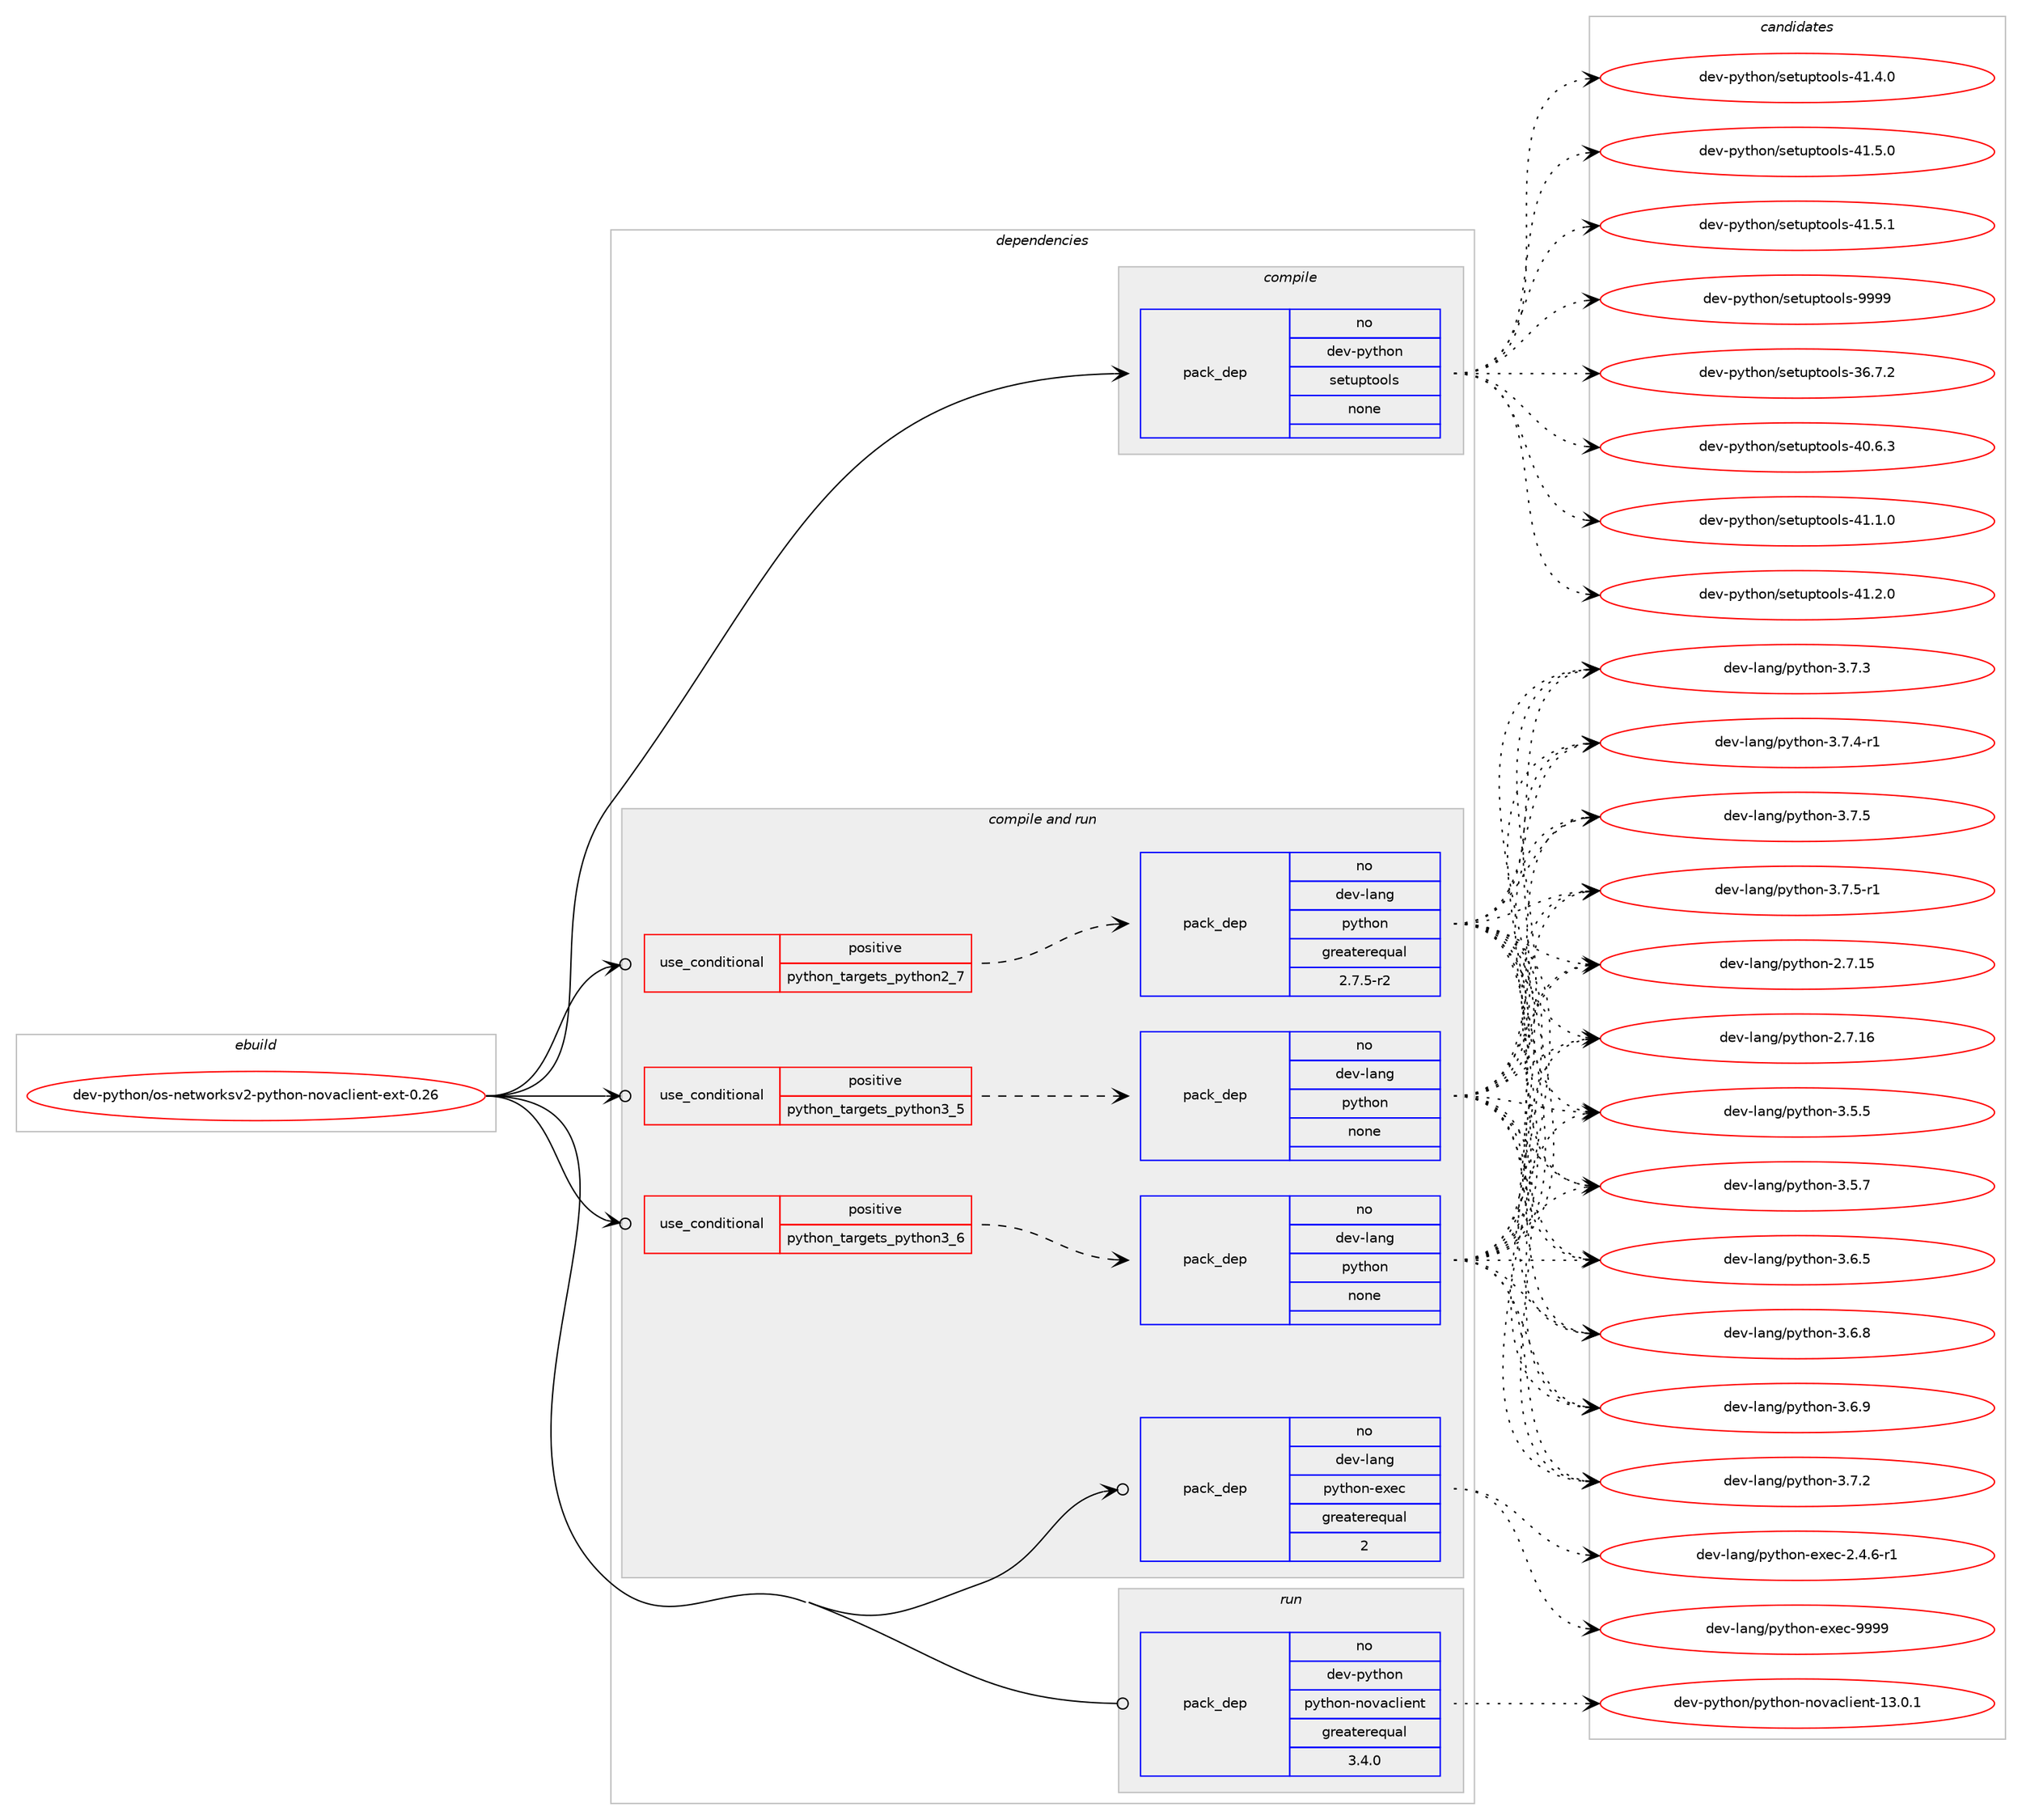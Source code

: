 digraph prolog {

# *************
# Graph options
# *************

newrank=true;
concentrate=true;
compound=true;
graph [rankdir=LR,fontname=Helvetica,fontsize=10,ranksep=1.5];#, ranksep=2.5, nodesep=0.2];
edge  [arrowhead=vee];
node  [fontname=Helvetica,fontsize=10];

# **********
# The ebuild
# **********

subgraph cluster_leftcol {
color=gray;
rank=same;
label=<<i>ebuild</i>>;
id [label="dev-python/os-networksv2-python-novaclient-ext-0.26", color=red, width=4, href="../dev-python/os-networksv2-python-novaclient-ext-0.26.svg"];
}

# ****************
# The dependencies
# ****************

subgraph cluster_midcol {
color=gray;
label=<<i>dependencies</i>>;
subgraph cluster_compile {
fillcolor="#eeeeee";
style=filled;
label=<<i>compile</i>>;
subgraph pack462795 {
dependency618243 [label=<<TABLE BORDER="0" CELLBORDER="1" CELLSPACING="0" CELLPADDING="4" WIDTH="220"><TR><TD ROWSPAN="6" CELLPADDING="30">pack_dep</TD></TR><TR><TD WIDTH="110">no</TD></TR><TR><TD>dev-python</TD></TR><TR><TD>setuptools</TD></TR><TR><TD>none</TD></TR><TR><TD></TD></TR></TABLE>>, shape=none, color=blue];
}
id:e -> dependency618243:w [weight=20,style="solid",arrowhead="vee"];
}
subgraph cluster_compileandrun {
fillcolor="#eeeeee";
style=filled;
label=<<i>compile and run</i>>;
subgraph cond143640 {
dependency618244 [label=<<TABLE BORDER="0" CELLBORDER="1" CELLSPACING="0" CELLPADDING="4"><TR><TD ROWSPAN="3" CELLPADDING="10">use_conditional</TD></TR><TR><TD>positive</TD></TR><TR><TD>python_targets_python2_7</TD></TR></TABLE>>, shape=none, color=red];
subgraph pack462796 {
dependency618245 [label=<<TABLE BORDER="0" CELLBORDER="1" CELLSPACING="0" CELLPADDING="4" WIDTH="220"><TR><TD ROWSPAN="6" CELLPADDING="30">pack_dep</TD></TR><TR><TD WIDTH="110">no</TD></TR><TR><TD>dev-lang</TD></TR><TR><TD>python</TD></TR><TR><TD>greaterequal</TD></TR><TR><TD>2.7.5-r2</TD></TR></TABLE>>, shape=none, color=blue];
}
dependency618244:e -> dependency618245:w [weight=20,style="dashed",arrowhead="vee"];
}
id:e -> dependency618244:w [weight=20,style="solid",arrowhead="odotvee"];
subgraph cond143641 {
dependency618246 [label=<<TABLE BORDER="0" CELLBORDER="1" CELLSPACING="0" CELLPADDING="4"><TR><TD ROWSPAN="3" CELLPADDING="10">use_conditional</TD></TR><TR><TD>positive</TD></TR><TR><TD>python_targets_python3_5</TD></TR></TABLE>>, shape=none, color=red];
subgraph pack462797 {
dependency618247 [label=<<TABLE BORDER="0" CELLBORDER="1" CELLSPACING="0" CELLPADDING="4" WIDTH="220"><TR><TD ROWSPAN="6" CELLPADDING="30">pack_dep</TD></TR><TR><TD WIDTH="110">no</TD></TR><TR><TD>dev-lang</TD></TR><TR><TD>python</TD></TR><TR><TD>none</TD></TR><TR><TD></TD></TR></TABLE>>, shape=none, color=blue];
}
dependency618246:e -> dependency618247:w [weight=20,style="dashed",arrowhead="vee"];
}
id:e -> dependency618246:w [weight=20,style="solid",arrowhead="odotvee"];
subgraph cond143642 {
dependency618248 [label=<<TABLE BORDER="0" CELLBORDER="1" CELLSPACING="0" CELLPADDING="4"><TR><TD ROWSPAN="3" CELLPADDING="10">use_conditional</TD></TR><TR><TD>positive</TD></TR><TR><TD>python_targets_python3_6</TD></TR></TABLE>>, shape=none, color=red];
subgraph pack462798 {
dependency618249 [label=<<TABLE BORDER="0" CELLBORDER="1" CELLSPACING="0" CELLPADDING="4" WIDTH="220"><TR><TD ROWSPAN="6" CELLPADDING="30">pack_dep</TD></TR><TR><TD WIDTH="110">no</TD></TR><TR><TD>dev-lang</TD></TR><TR><TD>python</TD></TR><TR><TD>none</TD></TR><TR><TD></TD></TR></TABLE>>, shape=none, color=blue];
}
dependency618248:e -> dependency618249:w [weight=20,style="dashed",arrowhead="vee"];
}
id:e -> dependency618248:w [weight=20,style="solid",arrowhead="odotvee"];
subgraph pack462799 {
dependency618250 [label=<<TABLE BORDER="0" CELLBORDER="1" CELLSPACING="0" CELLPADDING="4" WIDTH="220"><TR><TD ROWSPAN="6" CELLPADDING="30">pack_dep</TD></TR><TR><TD WIDTH="110">no</TD></TR><TR><TD>dev-lang</TD></TR><TR><TD>python-exec</TD></TR><TR><TD>greaterequal</TD></TR><TR><TD>2</TD></TR></TABLE>>, shape=none, color=blue];
}
id:e -> dependency618250:w [weight=20,style="solid",arrowhead="odotvee"];
}
subgraph cluster_run {
fillcolor="#eeeeee";
style=filled;
label=<<i>run</i>>;
subgraph pack462800 {
dependency618251 [label=<<TABLE BORDER="0" CELLBORDER="1" CELLSPACING="0" CELLPADDING="4" WIDTH="220"><TR><TD ROWSPAN="6" CELLPADDING="30">pack_dep</TD></TR><TR><TD WIDTH="110">no</TD></TR><TR><TD>dev-python</TD></TR><TR><TD>python-novaclient</TD></TR><TR><TD>greaterequal</TD></TR><TR><TD>3.4.0</TD></TR></TABLE>>, shape=none, color=blue];
}
id:e -> dependency618251:w [weight=20,style="solid",arrowhead="odot"];
}
}

# **************
# The candidates
# **************

subgraph cluster_choices {
rank=same;
color=gray;
label=<<i>candidates</i>>;

subgraph choice462795 {
color=black;
nodesep=1;
choice100101118451121211161041111104711510111611711211611111110811545515446554650 [label="dev-python/setuptools-36.7.2", color=red, width=4,href="../dev-python/setuptools-36.7.2.svg"];
choice100101118451121211161041111104711510111611711211611111110811545524846544651 [label="dev-python/setuptools-40.6.3", color=red, width=4,href="../dev-python/setuptools-40.6.3.svg"];
choice100101118451121211161041111104711510111611711211611111110811545524946494648 [label="dev-python/setuptools-41.1.0", color=red, width=4,href="../dev-python/setuptools-41.1.0.svg"];
choice100101118451121211161041111104711510111611711211611111110811545524946504648 [label="dev-python/setuptools-41.2.0", color=red, width=4,href="../dev-python/setuptools-41.2.0.svg"];
choice100101118451121211161041111104711510111611711211611111110811545524946524648 [label="dev-python/setuptools-41.4.0", color=red, width=4,href="../dev-python/setuptools-41.4.0.svg"];
choice100101118451121211161041111104711510111611711211611111110811545524946534648 [label="dev-python/setuptools-41.5.0", color=red, width=4,href="../dev-python/setuptools-41.5.0.svg"];
choice100101118451121211161041111104711510111611711211611111110811545524946534649 [label="dev-python/setuptools-41.5.1", color=red, width=4,href="../dev-python/setuptools-41.5.1.svg"];
choice10010111845112121116104111110471151011161171121161111111081154557575757 [label="dev-python/setuptools-9999", color=red, width=4,href="../dev-python/setuptools-9999.svg"];
dependency618243:e -> choice100101118451121211161041111104711510111611711211611111110811545515446554650:w [style=dotted,weight="100"];
dependency618243:e -> choice100101118451121211161041111104711510111611711211611111110811545524846544651:w [style=dotted,weight="100"];
dependency618243:e -> choice100101118451121211161041111104711510111611711211611111110811545524946494648:w [style=dotted,weight="100"];
dependency618243:e -> choice100101118451121211161041111104711510111611711211611111110811545524946504648:w [style=dotted,weight="100"];
dependency618243:e -> choice100101118451121211161041111104711510111611711211611111110811545524946524648:w [style=dotted,weight="100"];
dependency618243:e -> choice100101118451121211161041111104711510111611711211611111110811545524946534648:w [style=dotted,weight="100"];
dependency618243:e -> choice100101118451121211161041111104711510111611711211611111110811545524946534649:w [style=dotted,weight="100"];
dependency618243:e -> choice10010111845112121116104111110471151011161171121161111111081154557575757:w [style=dotted,weight="100"];
}
subgraph choice462796 {
color=black;
nodesep=1;
choice10010111845108971101034711212111610411111045504655464953 [label="dev-lang/python-2.7.15", color=red, width=4,href="../dev-lang/python-2.7.15.svg"];
choice10010111845108971101034711212111610411111045504655464954 [label="dev-lang/python-2.7.16", color=red, width=4,href="../dev-lang/python-2.7.16.svg"];
choice100101118451089711010347112121116104111110455146534653 [label="dev-lang/python-3.5.5", color=red, width=4,href="../dev-lang/python-3.5.5.svg"];
choice100101118451089711010347112121116104111110455146534655 [label="dev-lang/python-3.5.7", color=red, width=4,href="../dev-lang/python-3.5.7.svg"];
choice100101118451089711010347112121116104111110455146544653 [label="dev-lang/python-3.6.5", color=red, width=4,href="../dev-lang/python-3.6.5.svg"];
choice100101118451089711010347112121116104111110455146544656 [label="dev-lang/python-3.6.8", color=red, width=4,href="../dev-lang/python-3.6.8.svg"];
choice100101118451089711010347112121116104111110455146544657 [label="dev-lang/python-3.6.9", color=red, width=4,href="../dev-lang/python-3.6.9.svg"];
choice100101118451089711010347112121116104111110455146554650 [label="dev-lang/python-3.7.2", color=red, width=4,href="../dev-lang/python-3.7.2.svg"];
choice100101118451089711010347112121116104111110455146554651 [label="dev-lang/python-3.7.3", color=red, width=4,href="../dev-lang/python-3.7.3.svg"];
choice1001011184510897110103471121211161041111104551465546524511449 [label="dev-lang/python-3.7.4-r1", color=red, width=4,href="../dev-lang/python-3.7.4-r1.svg"];
choice100101118451089711010347112121116104111110455146554653 [label="dev-lang/python-3.7.5", color=red, width=4,href="../dev-lang/python-3.7.5.svg"];
choice1001011184510897110103471121211161041111104551465546534511449 [label="dev-lang/python-3.7.5-r1", color=red, width=4,href="../dev-lang/python-3.7.5-r1.svg"];
dependency618245:e -> choice10010111845108971101034711212111610411111045504655464953:w [style=dotted,weight="100"];
dependency618245:e -> choice10010111845108971101034711212111610411111045504655464954:w [style=dotted,weight="100"];
dependency618245:e -> choice100101118451089711010347112121116104111110455146534653:w [style=dotted,weight="100"];
dependency618245:e -> choice100101118451089711010347112121116104111110455146534655:w [style=dotted,weight="100"];
dependency618245:e -> choice100101118451089711010347112121116104111110455146544653:w [style=dotted,weight="100"];
dependency618245:e -> choice100101118451089711010347112121116104111110455146544656:w [style=dotted,weight="100"];
dependency618245:e -> choice100101118451089711010347112121116104111110455146544657:w [style=dotted,weight="100"];
dependency618245:e -> choice100101118451089711010347112121116104111110455146554650:w [style=dotted,weight="100"];
dependency618245:e -> choice100101118451089711010347112121116104111110455146554651:w [style=dotted,weight="100"];
dependency618245:e -> choice1001011184510897110103471121211161041111104551465546524511449:w [style=dotted,weight="100"];
dependency618245:e -> choice100101118451089711010347112121116104111110455146554653:w [style=dotted,weight="100"];
dependency618245:e -> choice1001011184510897110103471121211161041111104551465546534511449:w [style=dotted,weight="100"];
}
subgraph choice462797 {
color=black;
nodesep=1;
choice10010111845108971101034711212111610411111045504655464953 [label="dev-lang/python-2.7.15", color=red, width=4,href="../dev-lang/python-2.7.15.svg"];
choice10010111845108971101034711212111610411111045504655464954 [label="dev-lang/python-2.7.16", color=red, width=4,href="../dev-lang/python-2.7.16.svg"];
choice100101118451089711010347112121116104111110455146534653 [label="dev-lang/python-3.5.5", color=red, width=4,href="../dev-lang/python-3.5.5.svg"];
choice100101118451089711010347112121116104111110455146534655 [label="dev-lang/python-3.5.7", color=red, width=4,href="../dev-lang/python-3.5.7.svg"];
choice100101118451089711010347112121116104111110455146544653 [label="dev-lang/python-3.6.5", color=red, width=4,href="../dev-lang/python-3.6.5.svg"];
choice100101118451089711010347112121116104111110455146544656 [label="dev-lang/python-3.6.8", color=red, width=4,href="../dev-lang/python-3.6.8.svg"];
choice100101118451089711010347112121116104111110455146544657 [label="dev-lang/python-3.6.9", color=red, width=4,href="../dev-lang/python-3.6.9.svg"];
choice100101118451089711010347112121116104111110455146554650 [label="dev-lang/python-3.7.2", color=red, width=4,href="../dev-lang/python-3.7.2.svg"];
choice100101118451089711010347112121116104111110455146554651 [label="dev-lang/python-3.7.3", color=red, width=4,href="../dev-lang/python-3.7.3.svg"];
choice1001011184510897110103471121211161041111104551465546524511449 [label="dev-lang/python-3.7.4-r1", color=red, width=4,href="../dev-lang/python-3.7.4-r1.svg"];
choice100101118451089711010347112121116104111110455146554653 [label="dev-lang/python-3.7.5", color=red, width=4,href="../dev-lang/python-3.7.5.svg"];
choice1001011184510897110103471121211161041111104551465546534511449 [label="dev-lang/python-3.7.5-r1", color=red, width=4,href="../dev-lang/python-3.7.5-r1.svg"];
dependency618247:e -> choice10010111845108971101034711212111610411111045504655464953:w [style=dotted,weight="100"];
dependency618247:e -> choice10010111845108971101034711212111610411111045504655464954:w [style=dotted,weight="100"];
dependency618247:e -> choice100101118451089711010347112121116104111110455146534653:w [style=dotted,weight="100"];
dependency618247:e -> choice100101118451089711010347112121116104111110455146534655:w [style=dotted,weight="100"];
dependency618247:e -> choice100101118451089711010347112121116104111110455146544653:w [style=dotted,weight="100"];
dependency618247:e -> choice100101118451089711010347112121116104111110455146544656:w [style=dotted,weight="100"];
dependency618247:e -> choice100101118451089711010347112121116104111110455146544657:w [style=dotted,weight="100"];
dependency618247:e -> choice100101118451089711010347112121116104111110455146554650:w [style=dotted,weight="100"];
dependency618247:e -> choice100101118451089711010347112121116104111110455146554651:w [style=dotted,weight="100"];
dependency618247:e -> choice1001011184510897110103471121211161041111104551465546524511449:w [style=dotted,weight="100"];
dependency618247:e -> choice100101118451089711010347112121116104111110455146554653:w [style=dotted,weight="100"];
dependency618247:e -> choice1001011184510897110103471121211161041111104551465546534511449:w [style=dotted,weight="100"];
}
subgraph choice462798 {
color=black;
nodesep=1;
choice10010111845108971101034711212111610411111045504655464953 [label="dev-lang/python-2.7.15", color=red, width=4,href="../dev-lang/python-2.7.15.svg"];
choice10010111845108971101034711212111610411111045504655464954 [label="dev-lang/python-2.7.16", color=red, width=4,href="../dev-lang/python-2.7.16.svg"];
choice100101118451089711010347112121116104111110455146534653 [label="dev-lang/python-3.5.5", color=red, width=4,href="../dev-lang/python-3.5.5.svg"];
choice100101118451089711010347112121116104111110455146534655 [label="dev-lang/python-3.5.7", color=red, width=4,href="../dev-lang/python-3.5.7.svg"];
choice100101118451089711010347112121116104111110455146544653 [label="dev-lang/python-3.6.5", color=red, width=4,href="../dev-lang/python-3.6.5.svg"];
choice100101118451089711010347112121116104111110455146544656 [label="dev-lang/python-3.6.8", color=red, width=4,href="../dev-lang/python-3.6.8.svg"];
choice100101118451089711010347112121116104111110455146544657 [label="dev-lang/python-3.6.9", color=red, width=4,href="../dev-lang/python-3.6.9.svg"];
choice100101118451089711010347112121116104111110455146554650 [label="dev-lang/python-3.7.2", color=red, width=4,href="../dev-lang/python-3.7.2.svg"];
choice100101118451089711010347112121116104111110455146554651 [label="dev-lang/python-3.7.3", color=red, width=4,href="../dev-lang/python-3.7.3.svg"];
choice1001011184510897110103471121211161041111104551465546524511449 [label="dev-lang/python-3.7.4-r1", color=red, width=4,href="../dev-lang/python-3.7.4-r1.svg"];
choice100101118451089711010347112121116104111110455146554653 [label="dev-lang/python-3.7.5", color=red, width=4,href="../dev-lang/python-3.7.5.svg"];
choice1001011184510897110103471121211161041111104551465546534511449 [label="dev-lang/python-3.7.5-r1", color=red, width=4,href="../dev-lang/python-3.7.5-r1.svg"];
dependency618249:e -> choice10010111845108971101034711212111610411111045504655464953:w [style=dotted,weight="100"];
dependency618249:e -> choice10010111845108971101034711212111610411111045504655464954:w [style=dotted,weight="100"];
dependency618249:e -> choice100101118451089711010347112121116104111110455146534653:w [style=dotted,weight="100"];
dependency618249:e -> choice100101118451089711010347112121116104111110455146534655:w [style=dotted,weight="100"];
dependency618249:e -> choice100101118451089711010347112121116104111110455146544653:w [style=dotted,weight="100"];
dependency618249:e -> choice100101118451089711010347112121116104111110455146544656:w [style=dotted,weight="100"];
dependency618249:e -> choice100101118451089711010347112121116104111110455146544657:w [style=dotted,weight="100"];
dependency618249:e -> choice100101118451089711010347112121116104111110455146554650:w [style=dotted,weight="100"];
dependency618249:e -> choice100101118451089711010347112121116104111110455146554651:w [style=dotted,weight="100"];
dependency618249:e -> choice1001011184510897110103471121211161041111104551465546524511449:w [style=dotted,weight="100"];
dependency618249:e -> choice100101118451089711010347112121116104111110455146554653:w [style=dotted,weight="100"];
dependency618249:e -> choice1001011184510897110103471121211161041111104551465546534511449:w [style=dotted,weight="100"];
}
subgraph choice462799 {
color=black;
nodesep=1;
choice10010111845108971101034711212111610411111045101120101994550465246544511449 [label="dev-lang/python-exec-2.4.6-r1", color=red, width=4,href="../dev-lang/python-exec-2.4.6-r1.svg"];
choice10010111845108971101034711212111610411111045101120101994557575757 [label="dev-lang/python-exec-9999", color=red, width=4,href="../dev-lang/python-exec-9999.svg"];
dependency618250:e -> choice10010111845108971101034711212111610411111045101120101994550465246544511449:w [style=dotted,weight="100"];
dependency618250:e -> choice10010111845108971101034711212111610411111045101120101994557575757:w [style=dotted,weight="100"];
}
subgraph choice462800 {
color=black;
nodesep=1;
choice100101118451121211161041111104711212111610411111045110111118979910810510111011645495146484649 [label="dev-python/python-novaclient-13.0.1", color=red, width=4,href="../dev-python/python-novaclient-13.0.1.svg"];
dependency618251:e -> choice100101118451121211161041111104711212111610411111045110111118979910810510111011645495146484649:w [style=dotted,weight="100"];
}
}

}
